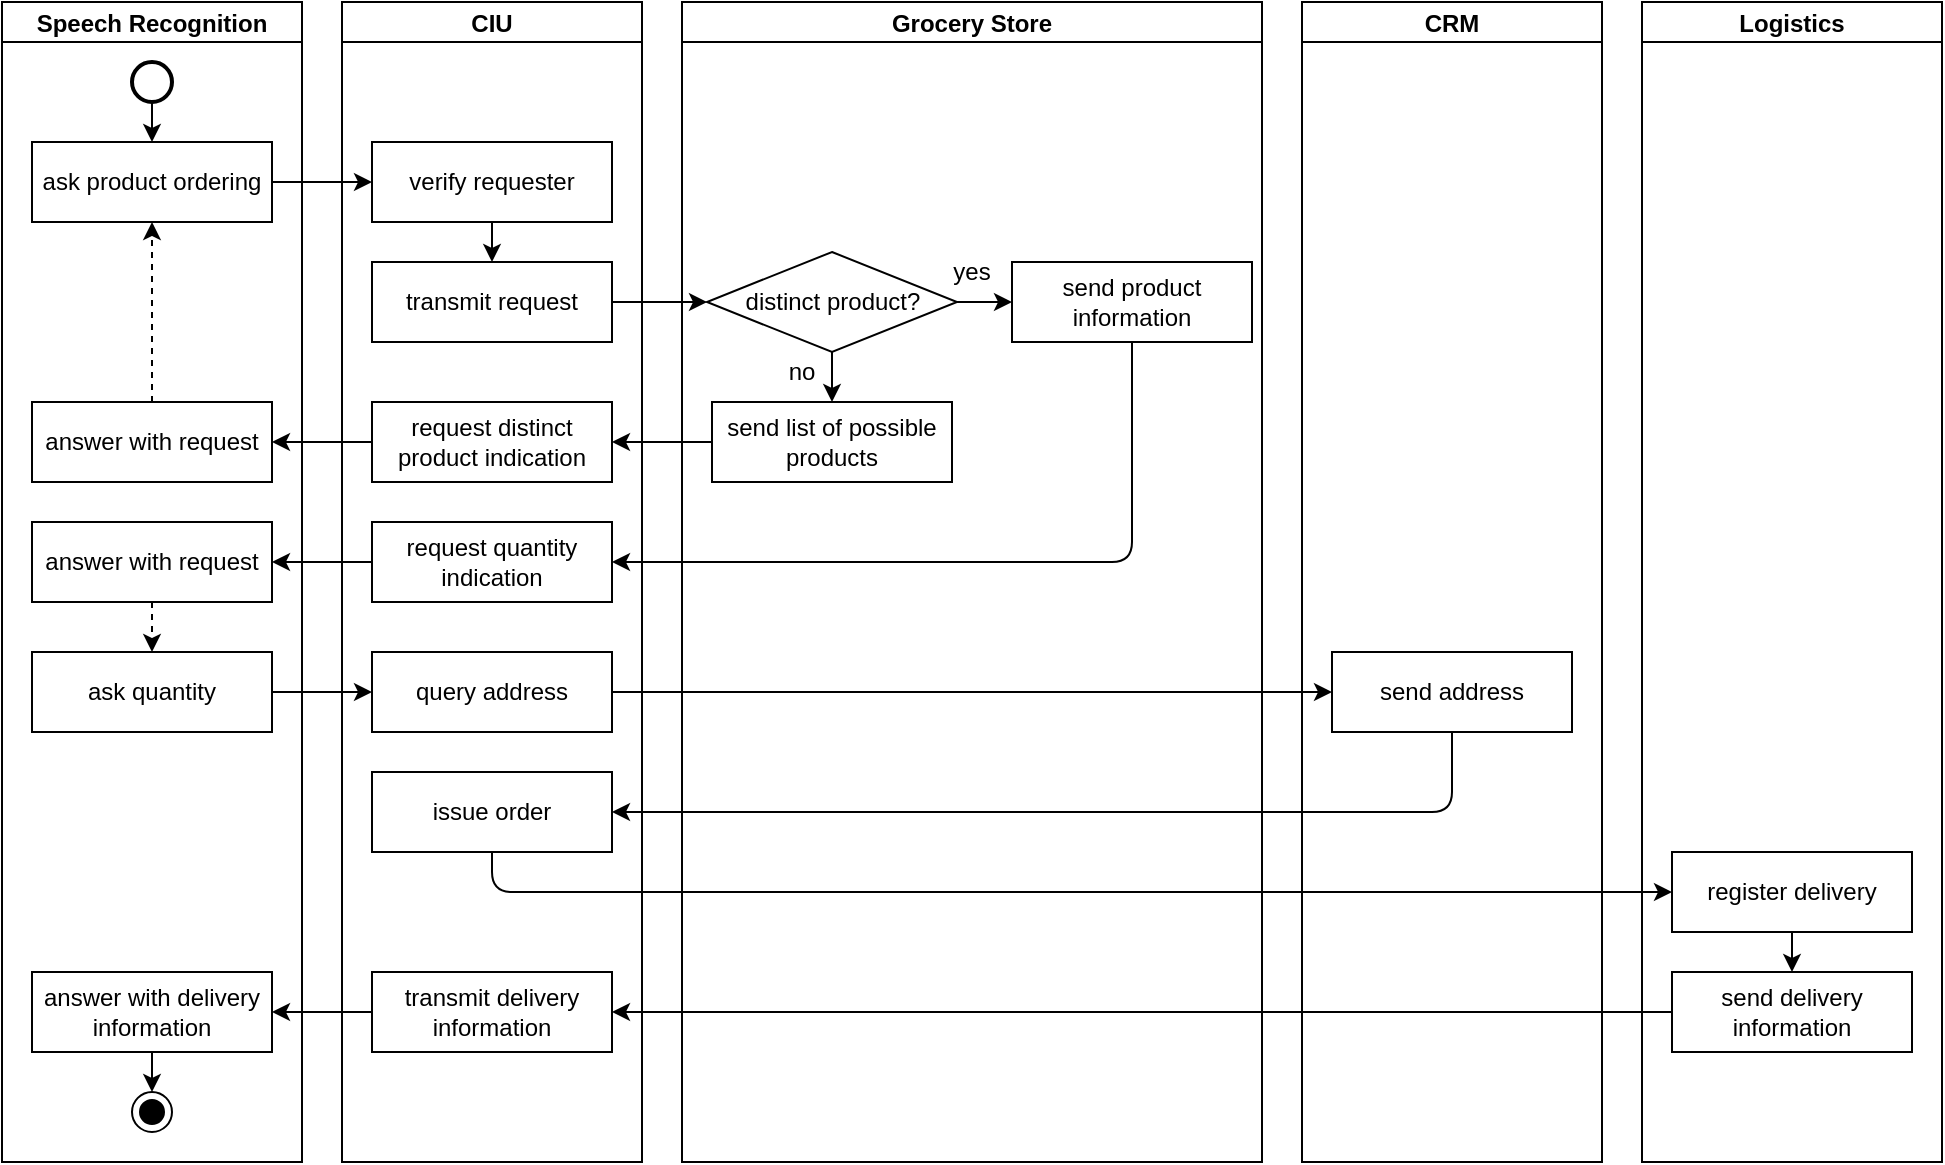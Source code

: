 <mxfile version="12.9.10"><diagram id="Xspjwx1yreGwUDKSU4An" name="Page-1"><mxGraphModel dx="527" dy="726" grid="1" gridSize="10" guides="1" tooltips="1" connect="1" arrows="1" fold="1" page="1" pageScale="1" pageWidth="850" pageHeight="1100" math="0" shadow="0"><root><mxCell id="0"/><mxCell id="1" parent="0"/><mxCell id="yxCTjfpPhSlda4aU8_dO-243" value="Speech Recognition" style="swimlane;startSize=20;" vertex="1" parent="1"><mxGeometry x="1150" y="580" width="150" height="580" as="geometry"/></mxCell><mxCell id="yxCTjfpPhSlda4aU8_dO-244" value="ask product ordering" style="rounded=0;whiteSpace=wrap;html=1;" vertex="1" parent="yxCTjfpPhSlda4aU8_dO-243"><mxGeometry x="15" y="70" width="120" height="40" as="geometry"/></mxCell><mxCell id="yxCTjfpPhSlda4aU8_dO-245" value="answer with delivery information" style="rounded=0;whiteSpace=wrap;html=1;" vertex="1" parent="yxCTjfpPhSlda4aU8_dO-243"><mxGeometry x="15" y="485" width="120" height="40" as="geometry"/></mxCell><mxCell id="yxCTjfpPhSlda4aU8_dO-246" value="" style="strokeWidth=2;html=1;shape=mxgraph.flowchart.start_2;whiteSpace=wrap;" vertex="1" parent="yxCTjfpPhSlda4aU8_dO-243"><mxGeometry x="65" y="30" width="20" height="20" as="geometry"/></mxCell><mxCell id="yxCTjfpPhSlda4aU8_dO-247" value="" style="ellipse;html=1;shape=endState;fillColor=#000000;strokeColor=#000000;" vertex="1" parent="yxCTjfpPhSlda4aU8_dO-243"><mxGeometry x="65" y="545" width="20" height="20" as="geometry"/></mxCell><mxCell id="yxCTjfpPhSlda4aU8_dO-248" value="" style="endArrow=classic;html=1;exitX=0.5;exitY=1;exitDx=0;exitDy=0;exitPerimeter=0;entryX=0.5;entryY=0;entryDx=0;entryDy=0;" edge="1" parent="yxCTjfpPhSlda4aU8_dO-243" source="yxCTjfpPhSlda4aU8_dO-246" target="yxCTjfpPhSlda4aU8_dO-244"><mxGeometry width="50" height="50" relative="1" as="geometry"><mxPoint x="280" y="190" as="sourcePoint"/><mxPoint x="330" y="140" as="targetPoint"/></mxGeometry></mxCell><mxCell id="yxCTjfpPhSlda4aU8_dO-249" value="" style="endArrow=classic;html=1;entryX=0.5;entryY=0;entryDx=0;entryDy=0;exitX=0.5;exitY=1;exitDx=0;exitDy=0;" edge="1" parent="yxCTjfpPhSlda4aU8_dO-243" source="yxCTjfpPhSlda4aU8_dO-245" target="yxCTjfpPhSlda4aU8_dO-247"><mxGeometry width="50" height="50" relative="1" as="geometry"><mxPoint x="195" y="335" as="sourcePoint"/><mxPoint x="145" y="335" as="targetPoint"/></mxGeometry></mxCell><mxCell id="yxCTjfpPhSlda4aU8_dO-250" value="answer with request" style="rounded=0;whiteSpace=wrap;html=1;" vertex="1" parent="yxCTjfpPhSlda4aU8_dO-243"><mxGeometry x="15" y="200" width="120" height="40" as="geometry"/></mxCell><mxCell id="yxCTjfpPhSlda4aU8_dO-251" value="answer with request" style="rounded=0;whiteSpace=wrap;html=1;" vertex="1" parent="yxCTjfpPhSlda4aU8_dO-243"><mxGeometry x="15" y="260" width="120" height="40" as="geometry"/></mxCell><mxCell id="yxCTjfpPhSlda4aU8_dO-252" value="" style="endArrow=classic;html=1;entryX=0.5;entryY=1;entryDx=0;entryDy=0;exitX=0.5;exitY=0;exitDx=0;exitDy=0;dashed=1" edge="1" parent="yxCTjfpPhSlda4aU8_dO-243" source="yxCTjfpPhSlda4aU8_dO-250" target="yxCTjfpPhSlda4aU8_dO-244"><mxGeometry width="50" height="50" relative="1" as="geometry"><mxPoint x="145" y="100" as="sourcePoint"/><mxPoint x="195" y="100" as="targetPoint"/></mxGeometry></mxCell><mxCell id="yxCTjfpPhSlda4aU8_dO-253" value="ask quantity" style="rounded=0;whiteSpace=wrap;html=1;" vertex="1" parent="yxCTjfpPhSlda4aU8_dO-243"><mxGeometry x="15" y="325" width="120" height="40" as="geometry"/></mxCell><mxCell id="yxCTjfpPhSlda4aU8_dO-254" value="" style="endArrow=classic;html=1;exitX=0.5;exitY=1;exitDx=0;exitDy=0;dashed=1" edge="1" parent="yxCTjfpPhSlda4aU8_dO-243" source="yxCTjfpPhSlda4aU8_dO-251" target="yxCTjfpPhSlda4aU8_dO-253"><mxGeometry width="50" height="50" relative="1" as="geometry"><mxPoint x="85" y="210" as="sourcePoint"/><mxPoint x="85" y="120" as="targetPoint"/></mxGeometry></mxCell><mxCell id="yxCTjfpPhSlda4aU8_dO-256" value="CIU" style="swimlane;startSize=20;" vertex="1" parent="1"><mxGeometry x="1320" y="580" width="150" height="580" as="geometry"/></mxCell><mxCell id="yxCTjfpPhSlda4aU8_dO-257" value="verify requester" style="rounded=0;whiteSpace=wrap;html=1;" vertex="1" parent="yxCTjfpPhSlda4aU8_dO-256"><mxGeometry x="15" y="70" width="120" height="40" as="geometry"/></mxCell><mxCell id="yxCTjfpPhSlda4aU8_dO-258" value="transmit request" style="rounded=0;whiteSpace=wrap;html=1;" vertex="1" parent="yxCTjfpPhSlda4aU8_dO-256"><mxGeometry x="15" y="130" width="120" height="40" as="geometry"/></mxCell><mxCell id="yxCTjfpPhSlda4aU8_dO-259" value="" style="endArrow=classic;html=1;entryX=0.5;entryY=0;entryDx=0;entryDy=0;exitX=0.5;exitY=1;exitDx=0;exitDy=0;" edge="1" parent="yxCTjfpPhSlda4aU8_dO-256" source="yxCTjfpPhSlda4aU8_dO-257" target="yxCTjfpPhSlda4aU8_dO-258"><mxGeometry width="50" height="50" relative="1" as="geometry"><mxPoint x="-25" y="110" as="sourcePoint"/><mxPoint x="25" y="90" as="targetPoint"/></mxGeometry></mxCell><mxCell id="yxCTjfpPhSlda4aU8_dO-260" value="request distinct product indication" style="rounded=0;whiteSpace=wrap;html=1;" vertex="1" parent="yxCTjfpPhSlda4aU8_dO-256"><mxGeometry x="15" y="200" width="120" height="40" as="geometry"/></mxCell><mxCell id="yxCTjfpPhSlda4aU8_dO-261" value="request quantity indication" style="rounded=0;whiteSpace=wrap;html=1;" vertex="1" parent="yxCTjfpPhSlda4aU8_dO-256"><mxGeometry x="15" y="260" width="120" height="40" as="geometry"/></mxCell><mxCell id="yxCTjfpPhSlda4aU8_dO-262" value="query address" style="rounded=0;whiteSpace=wrap;html=1;" vertex="1" parent="yxCTjfpPhSlda4aU8_dO-256"><mxGeometry x="15" y="325" width="120" height="40" as="geometry"/></mxCell><mxCell id="yxCTjfpPhSlda4aU8_dO-263" value="&lt;div&gt;issue order&lt;/div&gt;" style="rounded=0;whiteSpace=wrap;html=1;" vertex="1" parent="yxCTjfpPhSlda4aU8_dO-256"><mxGeometry x="15" y="385" width="120" height="40" as="geometry"/></mxCell><mxCell id="yxCTjfpPhSlda4aU8_dO-264" value="transmit delivery information" style="rounded=0;whiteSpace=wrap;html=1;" vertex="1" parent="yxCTjfpPhSlda4aU8_dO-256"><mxGeometry x="15" y="485" width="120" height="40" as="geometry"/></mxCell><mxCell id="yxCTjfpPhSlda4aU8_dO-265" value="Grocery Store" style="swimlane;startSize=20;" vertex="1" parent="1"><mxGeometry x="1490" y="580" width="290" height="580" as="geometry"/></mxCell><mxCell id="yxCTjfpPhSlda4aU8_dO-266" value="" style="endArrow=classic;html=1;" edge="1" parent="yxCTjfpPhSlda4aU8_dO-265"><mxGeometry width="50" height="50" relative="1" as="geometry"><mxPoint x="75" y="170" as="sourcePoint"/><mxPoint x="75" y="200" as="targetPoint"/></mxGeometry></mxCell><mxCell id="yxCTjfpPhSlda4aU8_dO-267" value="distinct product?" style="rhombus;whiteSpace=wrap;html=1;strokeColor=#000000;" vertex="1" parent="yxCTjfpPhSlda4aU8_dO-265"><mxGeometry x="12.5" y="125" width="125" height="50" as="geometry"/></mxCell><mxCell id="yxCTjfpPhSlda4aU8_dO-268" value="send product information" style="rounded=0;whiteSpace=wrap;html=1;" vertex="1" parent="yxCTjfpPhSlda4aU8_dO-265"><mxGeometry x="165" y="130" width="120" height="40" as="geometry"/></mxCell><mxCell id="yxCTjfpPhSlda4aU8_dO-269" value="send list of possible products" style="rounded=0;whiteSpace=wrap;html=1;" vertex="1" parent="yxCTjfpPhSlda4aU8_dO-265"><mxGeometry x="15" y="200" width="120" height="40" as="geometry"/></mxCell><mxCell id="yxCTjfpPhSlda4aU8_dO-270" value="no" style="text;html=1;strokeColor=none;fillColor=none;align=center;verticalAlign=middle;whiteSpace=wrap;rounded=0;" vertex="1" parent="yxCTjfpPhSlda4aU8_dO-265"><mxGeometry x="40" y="175" width="40" height="20" as="geometry"/></mxCell><mxCell id="yxCTjfpPhSlda4aU8_dO-271" value="yes" style="text;html=1;strokeColor=none;fillColor=none;align=center;verticalAlign=middle;whiteSpace=wrap;rounded=0;" vertex="1" parent="yxCTjfpPhSlda4aU8_dO-265"><mxGeometry x="125" y="125" width="40" height="20" as="geometry"/></mxCell><mxCell id="yxCTjfpPhSlda4aU8_dO-272" value="" style="endArrow=classic;html=1;exitX=1;exitY=0.5;exitDx=0;exitDy=0;entryX=0;entryY=0.5;entryDx=0;entryDy=0;" edge="1" parent="yxCTjfpPhSlda4aU8_dO-265" source="yxCTjfpPhSlda4aU8_dO-267" target="yxCTjfpPhSlda4aU8_dO-268"><mxGeometry width="50" height="50" relative="1" as="geometry"><mxPoint x="-25" y="160" as="sourcePoint"/><mxPoint x="22.5" y="160" as="targetPoint"/></mxGeometry></mxCell><mxCell id="yxCTjfpPhSlda4aU8_dO-273" value="CRM" style="swimlane;startSize=20;" vertex="1" parent="1"><mxGeometry x="1800" y="580" width="150" height="580" as="geometry"/></mxCell><mxCell id="yxCTjfpPhSlda4aU8_dO-274" value="send address" style="rounded=0;whiteSpace=wrap;html=1;" vertex="1" parent="yxCTjfpPhSlda4aU8_dO-273"><mxGeometry x="15" y="325" width="120" height="40" as="geometry"/></mxCell><mxCell id="yxCTjfpPhSlda4aU8_dO-275" value="Logistics" style="swimlane;startSize=20;" vertex="1" parent="1"><mxGeometry x="1970" y="580" width="150" height="580" as="geometry"/></mxCell><mxCell id="yxCTjfpPhSlda4aU8_dO-276" value="register delivery" style="rounded=0;whiteSpace=wrap;html=1;" vertex="1" parent="yxCTjfpPhSlda4aU8_dO-275"><mxGeometry x="15" y="425" width="120" height="40" as="geometry"/></mxCell><mxCell id="yxCTjfpPhSlda4aU8_dO-277" value="send delivery information" style="rounded=0;whiteSpace=wrap;html=1;" vertex="1" parent="yxCTjfpPhSlda4aU8_dO-275"><mxGeometry x="15" y="485" width="120" height="40" as="geometry"/></mxCell><mxCell id="yxCTjfpPhSlda4aU8_dO-278" value="" style="edgeStyle=orthogonalEdgeStyle;rounded=0;orthogonalLoop=1;jettySize=auto;html=1;entryX=0.5;entryY=0;entryDx=0;entryDy=0;exitX=0.5;exitY=1;exitDx=0;exitDy=0;" edge="1" parent="yxCTjfpPhSlda4aU8_dO-275" source="yxCTjfpPhSlda4aU8_dO-276" target="yxCTjfpPhSlda4aU8_dO-277"><mxGeometry relative="1" as="geometry"><mxPoint x="75" y="505" as="sourcePoint"/><mxPoint x="25" y="495" as="targetPoint"/></mxGeometry></mxCell><mxCell id="yxCTjfpPhSlda4aU8_dO-279" value="" style="endArrow=classic;html=1;entryX=0;entryY=0.5;entryDx=0;entryDy=0;exitX=1;exitY=0.5;exitDx=0;exitDy=0;" edge="1" parent="1" source="yxCTjfpPhSlda4aU8_dO-244" target="yxCTjfpPhSlda4aU8_dO-257"><mxGeometry width="50" height="50" relative="1" as="geometry"><mxPoint x="1235" y="640" as="sourcePoint"/><mxPoint x="1235" y="670" as="targetPoint"/></mxGeometry></mxCell><mxCell id="yxCTjfpPhSlda4aU8_dO-280" value="" style="endArrow=classic;html=1;exitX=1;exitY=0.5;exitDx=0;exitDy=0;" edge="1" parent="1" source="yxCTjfpPhSlda4aU8_dO-258" target="yxCTjfpPhSlda4aU8_dO-267"><mxGeometry width="50" height="50" relative="1" as="geometry"><mxPoint x="1405" y="690" as="sourcePoint"/><mxPoint x="1505" y="730" as="targetPoint"/></mxGeometry></mxCell><mxCell id="yxCTjfpPhSlda4aU8_dO-281" value="" style="endArrow=classic;html=1;exitX=0;exitY=0.5;exitDx=0;exitDy=0;entryX=1;entryY=0.5;entryDx=0;entryDy=0;" edge="1" parent="1" source="yxCTjfpPhSlda4aU8_dO-269" target="yxCTjfpPhSlda4aU8_dO-260"><mxGeometry width="50" height="50" relative="1" as="geometry"><mxPoint x="1465" y="740" as="sourcePoint"/><mxPoint x="1460" y="800" as="targetPoint"/></mxGeometry></mxCell><mxCell id="yxCTjfpPhSlda4aU8_dO-282" value="" style="endArrow=classic;html=1;exitX=0;exitY=0.5;exitDx=0;exitDy=0;entryX=1;entryY=0.5;entryDx=0;entryDy=0;" edge="1" parent="1" source="yxCTjfpPhSlda4aU8_dO-260" target="yxCTjfpPhSlda4aU8_dO-250"><mxGeometry width="50" height="50" relative="1" as="geometry"><mxPoint x="1515" y="810" as="sourcePoint"/><mxPoint x="1465" y="810" as="targetPoint"/></mxGeometry></mxCell><mxCell id="yxCTjfpPhSlda4aU8_dO-283" value="" style="endArrow=classic;html=1;entryX=1;entryY=0.5;entryDx=0;entryDy=0;exitX=0.5;exitY=1;exitDx=0;exitDy=0;" edge="1" parent="1" source="yxCTjfpPhSlda4aU8_dO-268" target="yxCTjfpPhSlda4aU8_dO-261"><mxGeometry width="50" height="50" relative="1" as="geometry"><mxPoint x="1405" y="700" as="sourcePoint"/><mxPoint x="1405" y="720" as="targetPoint"/><Array as="points"><mxPoint x="1715" y="860"/></Array></mxGeometry></mxCell><mxCell id="yxCTjfpPhSlda4aU8_dO-284" value="" style="endArrow=classic;html=1;entryX=1;entryY=0.5;entryDx=0;entryDy=0;" edge="1" parent="1" source="yxCTjfpPhSlda4aU8_dO-261" target="yxCTjfpPhSlda4aU8_dO-251"><mxGeometry width="50" height="50" relative="1" as="geometry"><mxPoint x="1345" y="810" as="sourcePoint"/><mxPoint x="1295" y="810" as="targetPoint"/></mxGeometry></mxCell><mxCell id="yxCTjfpPhSlda4aU8_dO-285" value="" style="endArrow=classic;html=1;entryX=0;entryY=0.5;entryDx=0;entryDy=0;exitX=1;exitY=0.5;exitDx=0;exitDy=0;" edge="1" parent="1" source="yxCTjfpPhSlda4aU8_dO-253" target="yxCTjfpPhSlda4aU8_dO-262"><mxGeometry width="50" height="50" relative="1" as="geometry"><mxPoint x="1345" y="875" as="sourcePoint"/><mxPoint x="1295" y="875" as="targetPoint"/></mxGeometry></mxCell><mxCell id="yxCTjfpPhSlda4aU8_dO-286" value="" style="endArrow=classic;html=1;exitX=0.5;exitY=1;exitDx=0;exitDy=0;entryX=1;entryY=0.5;entryDx=0;entryDy=0;" edge="1" parent="1" source="yxCTjfpPhSlda4aU8_dO-274" target="yxCTjfpPhSlda4aU8_dO-263"><mxGeometry width="50" height="50" relative="1" as="geometry"><mxPoint x="1725" y="765" as="sourcePoint"/><mxPoint x="1570" y="995" as="targetPoint"/><Array as="points"><mxPoint x="1875" y="985"/></Array></mxGeometry></mxCell><mxCell id="yxCTjfpPhSlda4aU8_dO-287" value="" style="endArrow=classic;html=1;exitX=1;exitY=0.5;exitDx=0;exitDy=0;" edge="1" parent="1" source="yxCTjfpPhSlda4aU8_dO-262" target="yxCTjfpPhSlda4aU8_dO-274"><mxGeometry width="50" height="50" relative="1" as="geometry"><mxPoint x="1295" y="945" as="sourcePoint"/><mxPoint x="1345" y="945" as="targetPoint"/></mxGeometry></mxCell><mxCell id="yxCTjfpPhSlda4aU8_dO-288" value="" style="endArrow=classic;html=1;exitX=0;exitY=0.5;exitDx=0;exitDy=0;entryX=1;entryY=0.5;entryDx=0;entryDy=0;" edge="1" parent="1" source="yxCTjfpPhSlda4aU8_dO-277" target="yxCTjfpPhSlda4aU8_dO-264"><mxGeometry width="50" height="50" relative="1" as="geometry"><mxPoint x="1465" y="945" as="sourcePoint"/><mxPoint x="1815" y="945" as="targetPoint"/></mxGeometry></mxCell><mxCell id="yxCTjfpPhSlda4aU8_dO-289" value="" style="endArrow=classic;html=1;entryX=1;entryY=0.5;entryDx=0;entryDy=0;exitX=0;exitY=0.5;exitDx=0;exitDy=0;" edge="1" parent="1" source="yxCTjfpPhSlda4aU8_dO-264" target="yxCTjfpPhSlda4aU8_dO-245"><mxGeometry width="50" height="50" relative="1" as="geometry"><mxPoint x="1345" y="875" as="sourcePoint"/><mxPoint x="1295" y="875" as="targetPoint"/></mxGeometry></mxCell><mxCell id="yxCTjfpPhSlda4aU8_dO-290" value="" style="endArrow=classic;html=1;entryX=0;entryY=0.5;entryDx=0;entryDy=0;exitX=0.5;exitY=1;exitDx=0;exitDy=0;" edge="1" parent="1" source="yxCTjfpPhSlda4aU8_dO-263" target="yxCTjfpPhSlda4aU8_dO-276"><mxGeometry width="50" height="50" relative="1" as="geometry"><mxPoint x="1405" y="705" as="sourcePoint"/><mxPoint x="1395" y="1025" as="targetPoint"/><Array as="points"><mxPoint x="1395" y="1025"/></Array></mxGeometry></mxCell></root></mxGraphModel></diagram></mxfile>